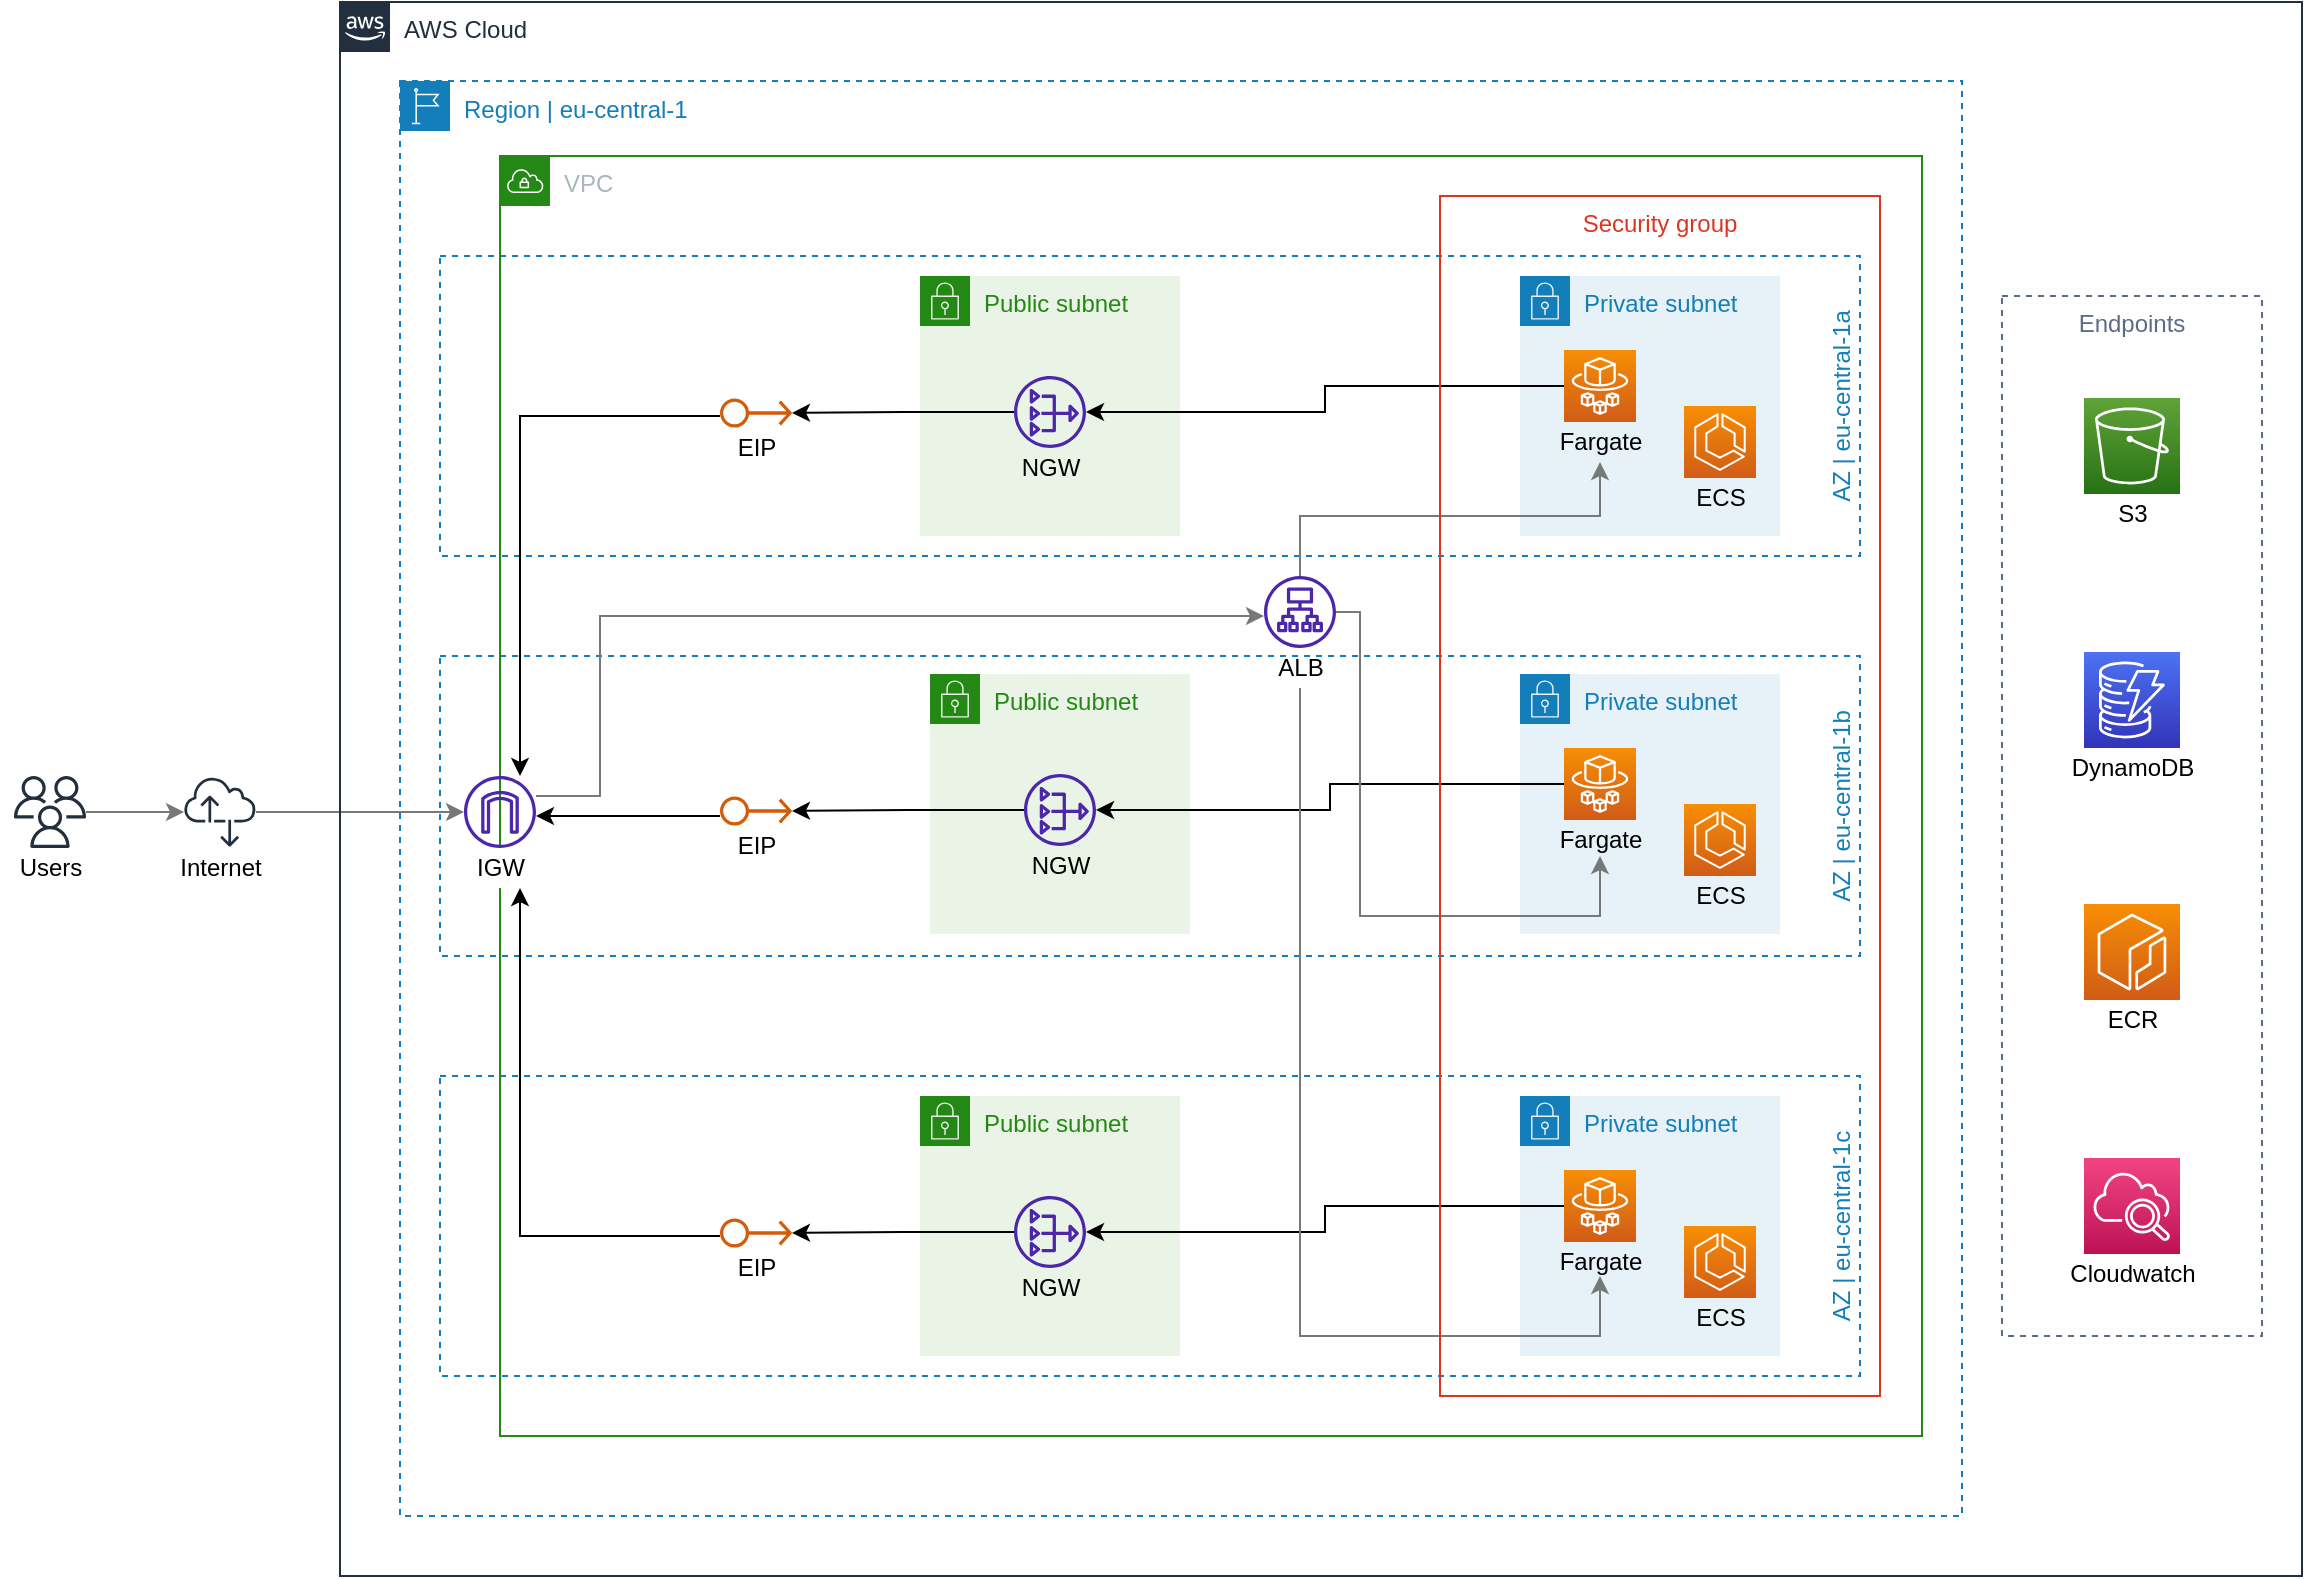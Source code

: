 <mxfile version="19.0.3" type="device"><diagram id="rVi_rQ4kB4qVkJKr8Fg8" name="Page-1"><mxGraphModel dx="1422" dy="888" grid="1" gridSize="10" guides="1" tooltips="1" connect="1" arrows="1" fold="1" page="1" pageScale="1" pageWidth="1169" pageHeight="827" math="0" shadow="0"><root><mxCell id="0"/><mxCell id="1" parent="0"/><mxCell id="tPsgF_5AVIigphp8VlhM-107" value="AZ | eu-central-1c" style="fillColor=none;strokeColor=#147EBA;dashed=1;verticalAlign=bottom;fontStyle=0;fontColor=#147EBA;fontFamily=Helvetica;fontSize=12;horizontal=0;" parent="1" vertex="1"><mxGeometry x="229" y="558" width="710" height="150" as="geometry"/></mxCell><mxCell id="tPsgF_5AVIigphp8VlhM-106" value="AZ | eu-central-1b" style="fillColor=none;strokeColor=#147EBA;dashed=1;verticalAlign=bottom;fontStyle=0;fontColor=#147EBA;fontFamily=Helvetica;fontSize=12;horizontal=0;" parent="1" vertex="1"><mxGeometry x="229" y="348" width="710" height="150" as="geometry"/></mxCell><mxCell id="tPsgF_5AVIigphp8VlhM-105" value="AZ | eu-central-1a" style="fillColor=none;strokeColor=#147EBA;dashed=1;verticalAlign=bottom;fontStyle=0;fontColor=#147EBA;fontFamily=Helvetica;fontSize=12;align=center;horizontal=0;" parent="1" vertex="1"><mxGeometry x="229" y="148" width="710" height="150" as="geometry"/></mxCell><mxCell id="tPsgF_5AVIigphp8VlhM-108" value="VPC" style="points=[[0,0],[0.25,0],[0.5,0],[0.75,0],[1,0],[1,0.25],[1,0.5],[1,0.75],[1,1],[0.75,1],[0.5,1],[0.25,1],[0,1],[0,0.75],[0,0.5],[0,0.25]];outlineConnect=0;gradientColor=none;html=1;whiteSpace=wrap;fontSize=12;fontStyle=0;container=1;pointerEvents=0;collapsible=0;recursiveResize=0;shape=mxgraph.aws4.group;grIcon=mxgraph.aws4.group_vpc;strokeColor=#248814;fillColor=none;verticalAlign=top;align=left;spacingLeft=30;fontColor=#AAB7B8;dashed=0;fontFamily=Helvetica;" parent="1" vertex="1"><mxGeometry x="259" y="98" width="711" height="640" as="geometry"/></mxCell><mxCell id="tPsgF_5AVIigphp8VlhM-10" value="Private subnet" style="points=[[0,0],[0.25,0],[0.5,0],[0.75,0],[1,0],[1,0.25],[1,0.5],[1,0.75],[1,1],[0.75,1],[0.5,1],[0.25,1],[0,1],[0,0.75],[0,0.5],[0,0.25]];outlineConnect=0;gradientColor=none;html=1;whiteSpace=wrap;fontSize=12;fontStyle=0;container=1;pointerEvents=0;collapsible=0;recursiveResize=0;shape=mxgraph.aws4.group;grIcon=mxgraph.aws4.group_security_group;grStroke=0;strokeColor=#147EBA;fillColor=#E6F2F8;verticalAlign=top;align=left;spacingLeft=30;fontColor=#147EBA;dashed=0;" parent="1" vertex="1"><mxGeometry x="769" y="357" width="130" height="130" as="geometry"/></mxCell><mxCell id="tPsgF_5AVIigphp8VlhM-11" value="" style="group" parent="tPsgF_5AVIigphp8VlhM-10" vertex="1" connectable="0"><mxGeometry x="80" y="65" width="40" height="56" as="geometry"/></mxCell><mxCell id="tPsgF_5AVIigphp8VlhM-12" value="" style="sketch=0;points=[[0,0,0],[0.25,0,0],[0.5,0,0],[0.75,0,0],[1,0,0],[0,1,0],[0.25,1,0],[0.5,1,0],[0.75,1,0],[1,1,0],[0,0.25,0],[0,0.5,0],[0,0.75,0],[1,0.25,0],[1,0.5,0],[1,0.75,0]];outlineConnect=0;fontColor=#232F3E;gradientColor=#F78E04;gradientDirection=north;fillColor=#D05C17;strokeColor=#ffffff;dashed=0;verticalLabelPosition=bottom;verticalAlign=top;align=center;html=1;fontSize=12;fontStyle=0;aspect=fixed;shape=mxgraph.aws4.resourceIcon;resIcon=mxgraph.aws4.ecs;" parent="tPsgF_5AVIigphp8VlhM-11" vertex="1"><mxGeometry x="2" width="36" height="36" as="geometry"/></mxCell><mxCell id="tPsgF_5AVIigphp8VlhM-13" value="ECS" style="text;html=1;align=center;verticalAlign=middle;resizable=0;points=[];autosize=1;strokeColor=none;fillColor=none;" parent="tPsgF_5AVIigphp8VlhM-11" vertex="1"><mxGeometry y="36" width="40" height="20" as="geometry"/></mxCell><mxCell id="tPsgF_5AVIigphp8VlhM-14" value="" style="group" parent="tPsgF_5AVIigphp8VlhM-10" vertex="1" connectable="0"><mxGeometry x="10" y="37" width="60" height="56" as="geometry"/></mxCell><mxCell id="tPsgF_5AVIigphp8VlhM-15" value="" style="sketch=0;points=[[0,0,0],[0.25,0,0],[0.5,0,0],[0.75,0,0],[1,0,0],[0,1,0],[0.25,1,0],[0.5,1,0],[0.75,1,0],[1,1,0],[0,0.25,0],[0,0.5,0],[0,0.75,0],[1,0.25,0],[1,0.5,0],[1,0.75,0]];outlineConnect=0;fontColor=#232F3E;gradientColor=#F78E04;gradientDirection=north;fillColor=#D05C17;strokeColor=#ffffff;dashed=0;verticalLabelPosition=bottom;verticalAlign=top;align=center;html=1;fontSize=12;fontStyle=0;aspect=fixed;shape=mxgraph.aws4.resourceIcon;resIcon=mxgraph.aws4.fargate;" parent="tPsgF_5AVIigphp8VlhM-14" vertex="1"><mxGeometry x="12" width="36" height="36" as="geometry"/></mxCell><mxCell id="tPsgF_5AVIigphp8VlhM-16" value="Fargate" style="text;html=1;align=center;verticalAlign=middle;resizable=0;points=[];autosize=1;strokeColor=none;fillColor=none;fontSize=12;" parent="tPsgF_5AVIigphp8VlhM-14" vertex="1"><mxGeometry y="36" width="60" height="20" as="geometry"/></mxCell><mxCell id="tPsgF_5AVIigphp8VlhM-24" value="Public subnet" style="points=[[0,0],[0.25,0],[0.5,0],[0.75,0],[1,0],[1,0.25],[1,0.5],[1,0.75],[1,1],[0.75,1],[0.5,1],[0.25,1],[0,1],[0,0.75],[0,0.5],[0,0.25]];outlineConnect=0;gradientColor=none;html=1;whiteSpace=wrap;fontSize=12;fontStyle=0;container=1;pointerEvents=0;collapsible=0;recursiveResize=0;shape=mxgraph.aws4.group;grIcon=mxgraph.aws4.group_security_group;grStroke=0;strokeColor=#248814;fillColor=#E9F3E6;verticalAlign=top;align=left;spacingLeft=30;fontColor=#248814;dashed=0;" parent="1" vertex="1"><mxGeometry x="474" y="357" width="130" height="130" as="geometry"/></mxCell><mxCell id="tPsgF_5AVIigphp8VlhM-30" value="" style="group" parent="tPsgF_5AVIigphp8VlhM-24" vertex="1" connectable="0"><mxGeometry x="45" y="50" width="40" height="56" as="geometry"/></mxCell><mxCell id="tPsgF_5AVIigphp8VlhM-28" value="" style="sketch=0;outlineConnect=0;fontColor=#232F3E;gradientColor=none;fillColor=#4D27AA;strokeColor=none;dashed=0;verticalLabelPosition=bottom;verticalAlign=top;align=center;html=1;fontSize=12;fontStyle=0;aspect=fixed;pointerEvents=1;shape=mxgraph.aws4.nat_gateway;" parent="tPsgF_5AVIigphp8VlhM-30" vertex="1"><mxGeometry x="2" width="36" height="36" as="geometry"/></mxCell><mxCell id="tPsgF_5AVIigphp8VlhM-29" value="NGW" style="text;html=1;align=center;verticalAlign=middle;resizable=0;points=[];autosize=1;strokeColor=none;fillColor=none;fontSize=12;" parent="tPsgF_5AVIigphp8VlhM-30" vertex="1"><mxGeometry y="36" width="40" height="20" as="geometry"/></mxCell><mxCell id="tPsgF_5AVIigphp8VlhM-31" value="Public subnet" style="points=[[0,0],[0.25,0],[0.5,0],[0.75,0],[1,0],[1,0.25],[1,0.5],[1,0.75],[1,1],[0.75,1],[0.5,1],[0.25,1],[0,1],[0,0.75],[0,0.5],[0,0.25]];outlineConnect=0;gradientColor=none;html=1;whiteSpace=wrap;fontSize=12;fontStyle=0;container=1;pointerEvents=0;collapsible=0;recursiveResize=0;shape=mxgraph.aws4.group;grIcon=mxgraph.aws4.group_security_group;grStroke=0;strokeColor=#248814;fillColor=#E9F3E6;verticalAlign=top;align=left;spacingLeft=30;fontColor=#248814;dashed=0;" parent="1" vertex="1"><mxGeometry x="469" y="568" width="130" height="130" as="geometry"/></mxCell><mxCell id="tPsgF_5AVIigphp8VlhM-32" value="" style="group" parent="tPsgF_5AVIigphp8VlhM-31" vertex="1" connectable="0"><mxGeometry x="45" y="50" width="40" height="56" as="geometry"/></mxCell><mxCell id="tPsgF_5AVIigphp8VlhM-33" value="" style="sketch=0;outlineConnect=0;fontColor=#232F3E;gradientColor=none;fillColor=#4D27AA;strokeColor=none;dashed=0;verticalLabelPosition=bottom;verticalAlign=top;align=center;html=1;fontSize=12;fontStyle=0;aspect=fixed;pointerEvents=1;shape=mxgraph.aws4.nat_gateway;" parent="tPsgF_5AVIigphp8VlhM-32" vertex="1"><mxGeometry x="2" width="36" height="36" as="geometry"/></mxCell><mxCell id="tPsgF_5AVIigphp8VlhM-34" value="NGW" style="text;html=1;align=center;verticalAlign=middle;resizable=0;points=[];autosize=1;strokeColor=none;fillColor=none;fontSize=12;" parent="tPsgF_5AVIigphp8VlhM-32" vertex="1"><mxGeometry y="36" width="40" height="20" as="geometry"/></mxCell><mxCell id="tPsgF_5AVIigphp8VlhM-35" value="Public subnet" style="points=[[0,0],[0.25,0],[0.5,0],[0.75,0],[1,0],[1,0.25],[1,0.5],[1,0.75],[1,1],[0.75,1],[0.5,1],[0.25,1],[0,1],[0,0.75],[0,0.5],[0,0.25]];outlineConnect=0;gradientColor=none;html=1;whiteSpace=wrap;fontSize=12;fontStyle=0;container=1;pointerEvents=0;collapsible=0;recursiveResize=0;shape=mxgraph.aws4.group;grIcon=mxgraph.aws4.group_security_group;grStroke=0;strokeColor=#248814;fillColor=#E9F3E6;verticalAlign=top;align=left;spacingLeft=30;fontColor=#248814;dashed=0;" parent="1" vertex="1"><mxGeometry x="469" y="158" width="130" height="130" as="geometry"/></mxCell><mxCell id="tPsgF_5AVIigphp8VlhM-36" value="" style="group" parent="tPsgF_5AVIigphp8VlhM-35" vertex="1" connectable="0"><mxGeometry x="45" y="50" width="40" height="56" as="geometry"/></mxCell><mxCell id="tPsgF_5AVIigphp8VlhM-37" value="" style="sketch=0;outlineConnect=0;fontColor=#232F3E;gradientColor=none;fillColor=#4D27AA;strokeColor=none;dashed=0;verticalLabelPosition=bottom;verticalAlign=top;align=center;html=1;fontSize=12;fontStyle=0;aspect=fixed;pointerEvents=1;shape=mxgraph.aws4.nat_gateway;" parent="tPsgF_5AVIigphp8VlhM-36" vertex="1"><mxGeometry x="2" width="36" height="36" as="geometry"/></mxCell><mxCell id="tPsgF_5AVIigphp8VlhM-38" value="NGW" style="text;html=1;align=center;verticalAlign=middle;resizable=0;points=[];autosize=1;strokeColor=none;fillColor=none;fontSize=12;" parent="tPsgF_5AVIigphp8VlhM-36" vertex="1"><mxGeometry y="36" width="40" height="20" as="geometry"/></mxCell><mxCell id="tPsgF_5AVIigphp8VlhM-43" value="Private subnet" style="points=[[0,0],[0.25,0],[0.5,0],[0.75,0],[1,0],[1,0.25],[1,0.5],[1,0.75],[1,1],[0.75,1],[0.5,1],[0.25,1],[0,1],[0,0.75],[0,0.5],[0,0.25]];outlineConnect=0;gradientColor=none;html=1;whiteSpace=wrap;fontSize=12;fontStyle=0;container=1;pointerEvents=0;collapsible=0;recursiveResize=0;shape=mxgraph.aws4.group;grIcon=mxgraph.aws4.group_security_group;grStroke=0;strokeColor=#147EBA;fillColor=#E6F2F8;verticalAlign=top;align=left;spacingLeft=30;fontColor=#147EBA;dashed=0;" parent="1" vertex="1"><mxGeometry x="769" y="158" width="130" height="130" as="geometry"/></mxCell><mxCell id="tPsgF_5AVIigphp8VlhM-44" value="" style="group" parent="tPsgF_5AVIigphp8VlhM-43" vertex="1" connectable="0"><mxGeometry x="80" y="65" width="40" height="56" as="geometry"/></mxCell><mxCell id="tPsgF_5AVIigphp8VlhM-45" value="" style="sketch=0;points=[[0,0,0],[0.25,0,0],[0.5,0,0],[0.75,0,0],[1,0,0],[0,1,0],[0.25,1,0],[0.5,1,0],[0.75,1,0],[1,1,0],[0,0.25,0],[0,0.5,0],[0,0.75,0],[1,0.25,0],[1,0.5,0],[1,0.75,0]];outlineConnect=0;fontColor=#232F3E;gradientColor=#F78E04;gradientDirection=north;fillColor=#D05C17;strokeColor=#ffffff;dashed=0;verticalLabelPosition=bottom;verticalAlign=top;align=center;html=1;fontSize=12;fontStyle=0;aspect=fixed;shape=mxgraph.aws4.resourceIcon;resIcon=mxgraph.aws4.ecs;" parent="tPsgF_5AVIigphp8VlhM-44" vertex="1"><mxGeometry x="2" width="36" height="36" as="geometry"/></mxCell><mxCell id="tPsgF_5AVIigphp8VlhM-46" value="ECS" style="text;html=1;align=center;verticalAlign=middle;resizable=0;points=[];autosize=1;strokeColor=none;fillColor=none;" parent="tPsgF_5AVIigphp8VlhM-44" vertex="1"><mxGeometry y="36" width="40" height="20" as="geometry"/></mxCell><mxCell id="tPsgF_5AVIigphp8VlhM-47" value="" style="group" parent="tPsgF_5AVIigphp8VlhM-43" vertex="1" connectable="0"><mxGeometry x="10" y="37" width="95" height="56" as="geometry"/></mxCell><mxCell id="tPsgF_5AVIigphp8VlhM-48" value="" style="sketch=0;points=[[0,0,0],[0.25,0,0],[0.5,0,0],[0.75,0,0],[1,0,0],[0,1,0],[0.25,1,0],[0.5,1,0],[0.75,1,0],[1,1,0],[0,0.25,0],[0,0.5,0],[0,0.75,0],[1,0.25,0],[1,0.5,0],[1,0.75,0]];outlineConnect=0;fontColor=#232F3E;gradientColor=#F78E04;gradientDirection=north;fillColor=#D05C17;strokeColor=#ffffff;dashed=0;verticalLabelPosition=bottom;verticalAlign=top;align=center;html=1;fontSize=12;fontStyle=0;aspect=fixed;shape=mxgraph.aws4.resourceIcon;resIcon=mxgraph.aws4.fargate;" parent="tPsgF_5AVIigphp8VlhM-47" vertex="1"><mxGeometry x="12" width="36" height="36" as="geometry"/></mxCell><mxCell id="tPsgF_5AVIigphp8VlhM-49" value="Fargate" style="text;html=1;align=center;verticalAlign=middle;resizable=0;points=[];autosize=1;strokeColor=none;fillColor=none;fontSize=12;" parent="tPsgF_5AVIigphp8VlhM-47" vertex="1"><mxGeometry y="36" width="60" height="20" as="geometry"/></mxCell><mxCell id="tPsgF_5AVIigphp8VlhM-50" value="Private subnet" style="points=[[0,0],[0.25,0],[0.5,0],[0.75,0],[1,0],[1,0.25],[1,0.5],[1,0.75],[1,1],[0.75,1],[0.5,1],[0.25,1],[0,1],[0,0.75],[0,0.5],[0,0.25]];outlineConnect=0;gradientColor=none;html=1;whiteSpace=wrap;fontSize=12;fontStyle=0;container=1;pointerEvents=0;collapsible=0;recursiveResize=0;shape=mxgraph.aws4.group;grIcon=mxgraph.aws4.group_security_group;grStroke=0;strokeColor=#147EBA;fillColor=#E6F2F8;verticalAlign=top;align=left;spacingLeft=30;fontColor=#147EBA;dashed=0;" parent="1" vertex="1"><mxGeometry x="769" y="568" width="130" height="130" as="geometry"/></mxCell><mxCell id="tPsgF_5AVIigphp8VlhM-51" value="" style="group" parent="tPsgF_5AVIigphp8VlhM-50" vertex="1" connectable="0"><mxGeometry x="80" y="65" width="40" height="56" as="geometry"/></mxCell><mxCell id="tPsgF_5AVIigphp8VlhM-52" value="" style="sketch=0;points=[[0,0,0],[0.25,0,0],[0.5,0,0],[0.75,0,0],[1,0,0],[0,1,0],[0.25,1,0],[0.5,1,0],[0.75,1,0],[1,1,0],[0,0.25,0],[0,0.5,0],[0,0.75,0],[1,0.25,0],[1,0.5,0],[1,0.75,0]];outlineConnect=0;fontColor=#232F3E;gradientColor=#F78E04;gradientDirection=north;fillColor=#D05C17;strokeColor=#ffffff;dashed=0;verticalLabelPosition=bottom;verticalAlign=top;align=center;html=1;fontSize=12;fontStyle=0;aspect=fixed;shape=mxgraph.aws4.resourceIcon;resIcon=mxgraph.aws4.ecs;" parent="tPsgF_5AVIigphp8VlhM-51" vertex="1"><mxGeometry x="2" width="36" height="36" as="geometry"/></mxCell><mxCell id="tPsgF_5AVIigphp8VlhM-53" value="ECS" style="text;html=1;align=center;verticalAlign=middle;resizable=0;points=[];autosize=1;strokeColor=none;fillColor=none;" parent="tPsgF_5AVIigphp8VlhM-51" vertex="1"><mxGeometry y="36" width="40" height="20" as="geometry"/></mxCell><mxCell id="tPsgF_5AVIigphp8VlhM-54" value="" style="group" parent="tPsgF_5AVIigphp8VlhM-50" vertex="1" connectable="0"><mxGeometry x="10" y="37" width="60" height="56" as="geometry"/></mxCell><mxCell id="tPsgF_5AVIigphp8VlhM-55" value="" style="sketch=0;points=[[0,0,0],[0.25,0,0],[0.5,0,0],[0.75,0,0],[1,0,0],[0,1,0],[0.25,1,0],[0.5,1,0],[0.75,1,0],[1,1,0],[0,0.25,0],[0,0.5,0],[0,0.75,0],[1,0.25,0],[1,0.5,0],[1,0.75,0]];outlineConnect=0;fontColor=#232F3E;gradientColor=#F78E04;gradientDirection=north;fillColor=#D05C17;strokeColor=#ffffff;dashed=0;verticalLabelPosition=bottom;verticalAlign=top;align=center;html=1;fontSize=12;fontStyle=0;aspect=fixed;shape=mxgraph.aws4.resourceIcon;resIcon=mxgraph.aws4.fargate;" parent="tPsgF_5AVIigphp8VlhM-54" vertex="1"><mxGeometry x="12" width="36" height="36" as="geometry"/></mxCell><mxCell id="tPsgF_5AVIigphp8VlhM-56" value="Fargate" style="text;html=1;align=center;verticalAlign=middle;resizable=0;points=[];autosize=1;strokeColor=none;fillColor=none;fontSize=12;" parent="tPsgF_5AVIigphp8VlhM-54" vertex="1"><mxGeometry y="36" width="60" height="20" as="geometry"/></mxCell><mxCell id="tPsgF_5AVIigphp8VlhM-57" style="edgeStyle=orthogonalEdgeStyle;rounded=0;orthogonalLoop=1;jettySize=auto;html=1;fontSize=12;" parent="1" source="tPsgF_5AVIigphp8VlhM-55" target="tPsgF_5AVIigphp8VlhM-33" edge="1"><mxGeometry relative="1" as="geometry"/></mxCell><mxCell id="tPsgF_5AVIigphp8VlhM-58" style="edgeStyle=orthogonalEdgeStyle;rounded=0;orthogonalLoop=1;jettySize=auto;html=1;fontSize=12;" parent="1" source="tPsgF_5AVIigphp8VlhM-15" target="tPsgF_5AVIigphp8VlhM-28" edge="1"><mxGeometry relative="1" as="geometry"/></mxCell><mxCell id="tPsgF_5AVIigphp8VlhM-59" style="edgeStyle=orthogonalEdgeStyle;rounded=0;orthogonalLoop=1;jettySize=auto;html=1;fontSize=12;" parent="1" source="tPsgF_5AVIigphp8VlhM-48" target="tPsgF_5AVIigphp8VlhM-37" edge="1"><mxGeometry relative="1" as="geometry"/></mxCell><mxCell id="tPsgF_5AVIigphp8VlhM-62" value="" style="group" parent="1" vertex="1" connectable="0"><mxGeometry x="239" y="408" width="40" height="56" as="geometry"/></mxCell><mxCell id="tPsgF_5AVIigphp8VlhM-27" value="" style="sketch=0;outlineConnect=0;fontColor=#232F3E;gradientColor=none;fillColor=#4D27AA;strokeColor=none;dashed=0;verticalLabelPosition=bottom;verticalAlign=top;align=center;html=1;fontSize=12;fontStyle=0;aspect=fixed;pointerEvents=1;shape=mxgraph.aws4.internet_gateway;" parent="tPsgF_5AVIigphp8VlhM-62" vertex="1"><mxGeometry x="2" width="36" height="36" as="geometry"/></mxCell><mxCell id="tPsgF_5AVIigphp8VlhM-61" value="IGW" style="text;html=1;align=center;verticalAlign=middle;resizable=0;points=[];autosize=1;strokeColor=none;fillColor=default;fontSize=12;rounded=1;" parent="tPsgF_5AVIigphp8VlhM-62" vertex="1"><mxGeometry y="36" width="40" height="20" as="geometry"/></mxCell><mxCell id="tPsgF_5AVIigphp8VlhM-66" style="edgeStyle=orthogonalEdgeStyle;rounded=0;orthogonalLoop=1;jettySize=auto;html=1;fontSize=12;strokeColor=#787878;" parent="1" target="tPsgF_5AVIigphp8VlhM-49" edge="1"><mxGeometry relative="1" as="geometry"><mxPoint x="659.011" y="308.0" as="sourcePoint"/><Array as="points"><mxPoint x="659" y="278"/><mxPoint x="809" y="278"/></Array></mxGeometry></mxCell><mxCell id="tPsgF_5AVIigphp8VlhM-67" style="edgeStyle=orthogonalEdgeStyle;rounded=0;orthogonalLoop=1;jettySize=auto;html=1;fontSize=12;strokeColor=#787878;" parent="1" edge="1"><mxGeometry relative="1" as="geometry"><mxPoint x="659.011" y="364" as="sourcePoint"/><mxPoint x="809" y="658" as="targetPoint"/><Array as="points"><mxPoint x="659" y="688"/><mxPoint x="809" y="688"/></Array></mxGeometry></mxCell><mxCell id="tPsgF_5AVIigphp8VlhM-68" style="edgeStyle=orthogonalEdgeStyle;rounded=0;orthogonalLoop=1;jettySize=auto;html=1;fontSize=12;strokeColor=#787878;" parent="1" edge="1"><mxGeometry relative="1" as="geometry"><mxPoint x="677" y="326" as="sourcePoint"/><mxPoint x="809" y="448" as="targetPoint"/><Array as="points"><mxPoint x="689" y="326"/><mxPoint x="689" y="478"/><mxPoint x="809" y="478"/></Array></mxGeometry></mxCell><mxCell id="tPsgF_5AVIigphp8VlhM-69" style="edgeStyle=orthogonalEdgeStyle;shape=connector;rounded=0;orthogonalLoop=1;jettySize=auto;html=1;labelBackgroundColor=default;fontFamily=Helvetica;fontSize=12;fontColor=default;endArrow=classic;strokeColor=#787878;" parent="1" source="tPsgF_5AVIigphp8VlhM-27" target="tPsgF_5AVIigphp8VlhM-79" edge="1"><mxGeometry relative="1" as="geometry"><mxPoint x="641" y="326" as="targetPoint"/><Array as="points"><mxPoint x="309" y="418"/><mxPoint x="309" y="328"/></Array></mxGeometry></mxCell><mxCell id="tPsgF_5AVIigphp8VlhM-74" value="" style="group" parent="1" vertex="1" connectable="0"><mxGeometry x="89" y="408" width="60" height="56" as="geometry"/></mxCell><mxCell id="tPsgF_5AVIigphp8VlhM-72" value="" style="sketch=0;outlineConnect=0;fontColor=#232F3E;gradientColor=none;fillColor=#232F3D;strokeColor=none;dashed=0;verticalLabelPosition=bottom;verticalAlign=top;align=center;html=1;fontSize=12;fontStyle=0;aspect=fixed;pointerEvents=1;shape=mxgraph.aws4.internet_alt2;fontFamily=Helvetica;" parent="tPsgF_5AVIigphp8VlhM-74" vertex="1"><mxGeometry x="12" width="36" height="36" as="geometry"/></mxCell><mxCell id="tPsgF_5AVIigphp8VlhM-73" value="Internet" style="text;html=1;align=center;verticalAlign=middle;resizable=0;points=[];autosize=1;strokeColor=none;fillColor=none;fontSize=12;fontFamily=Helvetica;fontColor=default;" parent="tPsgF_5AVIigphp8VlhM-74" vertex="1"><mxGeometry y="36" width="60" height="20" as="geometry"/></mxCell><mxCell id="tPsgF_5AVIigphp8VlhM-77" value="" style="group" parent="1" vertex="1" connectable="0"><mxGeometry x="9" y="408" width="50" height="56" as="geometry"/></mxCell><mxCell id="tPsgF_5AVIigphp8VlhM-75" value="" style="sketch=0;outlineConnect=0;fontColor=#232F3E;gradientColor=none;fillColor=#232F3D;strokeColor=none;dashed=0;verticalLabelPosition=bottom;verticalAlign=top;align=center;html=1;fontSize=12;fontStyle=0;aspect=fixed;pointerEvents=1;shape=mxgraph.aws4.users;fontFamily=Helvetica;" parent="tPsgF_5AVIigphp8VlhM-77" vertex="1"><mxGeometry x="7" width="36" height="36" as="geometry"/></mxCell><mxCell id="tPsgF_5AVIigphp8VlhM-76" value="Users" style="text;html=1;align=center;verticalAlign=middle;resizable=0;points=[];autosize=1;strokeColor=none;fillColor=none;fontSize=12;fontFamily=Helvetica;fontColor=default;" parent="tPsgF_5AVIigphp8VlhM-77" vertex="1"><mxGeometry y="36" width="50" height="20" as="geometry"/></mxCell><mxCell id="tPsgF_5AVIigphp8VlhM-81" value="" style="group" parent="1" vertex="1" connectable="0"><mxGeometry x="639" y="308" width="40" height="56" as="geometry"/></mxCell><mxCell id="tPsgF_5AVIigphp8VlhM-79" value="" style="sketch=0;outlineConnect=0;fontColor=#232F3E;gradientColor=none;fillColor=#4D27AA;strokeColor=none;dashed=0;verticalLabelPosition=bottom;verticalAlign=top;align=center;html=1;fontSize=12;fontStyle=0;aspect=fixed;pointerEvents=1;shape=mxgraph.aws4.application_load_balancer;fontFamily=Helvetica;" parent="tPsgF_5AVIigphp8VlhM-81" vertex="1"><mxGeometry x="2" width="36" height="36" as="geometry"/></mxCell><mxCell id="tPsgF_5AVIigphp8VlhM-80" value="ALB" style="text;html=1;align=center;verticalAlign=middle;resizable=0;points=[];autosize=1;strokeColor=none;fillColor=none;fontSize=12;fontFamily=Helvetica;fontColor=default;" parent="tPsgF_5AVIigphp8VlhM-81" vertex="1"><mxGeometry y="36" width="40" height="20" as="geometry"/></mxCell><mxCell id="tPsgF_5AVIigphp8VlhM-84" value="" style="group" parent="1" vertex="1" connectable="0"><mxGeometry x="369" y="219" width="36" height="35" as="geometry"/></mxCell><mxCell id="tPsgF_5AVIigphp8VlhM-82" value="" style="sketch=0;outlineConnect=0;fontColor=#232F3E;gradientColor=none;fillColor=#D45B07;strokeColor=none;dashed=0;verticalLabelPosition=bottom;verticalAlign=top;align=center;html=1;fontSize=12;fontStyle=0;aspect=fixed;pointerEvents=1;shape=mxgraph.aws4.elastic_ip_address;fontFamily=Helvetica;" parent="tPsgF_5AVIigphp8VlhM-84" vertex="1"><mxGeometry width="36" height="15" as="geometry"/></mxCell><mxCell id="tPsgF_5AVIigphp8VlhM-83" value="EIP" style="text;html=1;align=center;verticalAlign=middle;resizable=0;points=[];autosize=1;strokeColor=none;fillColor=none;fontSize=12;fontFamily=Helvetica;fontColor=default;" parent="tPsgF_5AVIigphp8VlhM-84" vertex="1"><mxGeometry x="3" y="15" width="30" height="20" as="geometry"/></mxCell><mxCell id="tPsgF_5AVIigphp8VlhM-85" value="" style="group" parent="1" vertex="1" connectable="0"><mxGeometry x="369" y="418" width="36" height="35" as="geometry"/></mxCell><mxCell id="tPsgF_5AVIigphp8VlhM-86" value="" style="sketch=0;outlineConnect=0;fontColor=#232F3E;gradientColor=none;fillColor=#D45B07;strokeColor=none;dashed=0;verticalLabelPosition=bottom;verticalAlign=top;align=center;html=1;fontSize=12;fontStyle=0;aspect=fixed;pointerEvents=1;shape=mxgraph.aws4.elastic_ip_address;fontFamily=Helvetica;" parent="tPsgF_5AVIigphp8VlhM-85" vertex="1"><mxGeometry width="36" height="15" as="geometry"/></mxCell><mxCell id="tPsgF_5AVIigphp8VlhM-87" value="EIP" style="text;html=1;align=center;verticalAlign=middle;resizable=0;points=[];autosize=1;strokeColor=none;fillColor=none;fontSize=12;fontFamily=Helvetica;fontColor=default;" parent="tPsgF_5AVIigphp8VlhM-85" vertex="1"><mxGeometry x="3" y="15" width="30" height="20" as="geometry"/></mxCell><mxCell id="tPsgF_5AVIigphp8VlhM-88" style="edgeStyle=orthogonalEdgeStyle;shape=connector;rounded=0;orthogonalLoop=1;jettySize=auto;html=1;labelBackgroundColor=default;fontFamily=Helvetica;fontSize=12;fontColor=default;endArrow=classic;strokeColor=default;" parent="1" source="tPsgF_5AVIigphp8VlhM-37" target="tPsgF_5AVIigphp8VlhM-82" edge="1"><mxGeometry relative="1" as="geometry"/></mxCell><mxCell id="tPsgF_5AVIigphp8VlhM-89" style="edgeStyle=orthogonalEdgeStyle;shape=connector;rounded=0;orthogonalLoop=1;jettySize=auto;html=1;labelBackgroundColor=default;fontFamily=Helvetica;fontSize=12;fontColor=default;endArrow=classic;strokeColor=default;" parent="1" source="tPsgF_5AVIigphp8VlhM-28" target="tPsgF_5AVIigphp8VlhM-86" edge="1"><mxGeometry relative="1" as="geometry"/></mxCell><mxCell id="tPsgF_5AVIigphp8VlhM-90" value="" style="group" parent="1" vertex="1" connectable="0"><mxGeometry x="369" y="629" width="36" height="35" as="geometry"/></mxCell><mxCell id="tPsgF_5AVIigphp8VlhM-91" value="" style="sketch=0;outlineConnect=0;fontColor=#232F3E;gradientColor=none;fillColor=#D45B07;strokeColor=none;dashed=0;verticalLabelPosition=bottom;verticalAlign=top;align=center;html=1;fontSize=12;fontStyle=0;aspect=fixed;pointerEvents=1;shape=mxgraph.aws4.elastic_ip_address;fontFamily=Helvetica;" parent="tPsgF_5AVIigphp8VlhM-90" vertex="1"><mxGeometry width="36" height="15" as="geometry"/></mxCell><mxCell id="tPsgF_5AVIigphp8VlhM-92" value="EIP" style="text;html=1;align=center;verticalAlign=middle;resizable=0;points=[];autosize=1;strokeColor=none;fillColor=none;fontSize=12;fontFamily=Helvetica;fontColor=default;" parent="tPsgF_5AVIigphp8VlhM-90" vertex="1"><mxGeometry x="3" y="15" width="30" height="20" as="geometry"/></mxCell><mxCell id="tPsgF_5AVIigphp8VlhM-93" style="edgeStyle=orthogonalEdgeStyle;shape=connector;rounded=0;orthogonalLoop=1;jettySize=auto;html=1;labelBackgroundColor=default;fontFamily=Helvetica;fontSize=12;fontColor=default;endArrow=classic;strokeColor=default;" parent="1" source="tPsgF_5AVIigphp8VlhM-33" target="tPsgF_5AVIigphp8VlhM-91" edge="1"><mxGeometry relative="1" as="geometry"><mxPoint x="409" y="636" as="targetPoint"/></mxGeometry></mxCell><mxCell id="tPsgF_5AVIigphp8VlhM-94" style="edgeStyle=orthogonalEdgeStyle;shape=connector;rounded=0;orthogonalLoop=1;jettySize=auto;html=1;labelBackgroundColor=default;fontFamily=Helvetica;fontSize=12;fontColor=default;endArrow=classic;strokeColor=default;" parent="1" source="tPsgF_5AVIigphp8VlhM-91" target="tPsgF_5AVIigphp8VlhM-61" edge="1"><mxGeometry relative="1" as="geometry"><Array as="points"><mxPoint x="269" y="638"/></Array></mxGeometry></mxCell><mxCell id="tPsgF_5AVIigphp8VlhM-95" style="edgeStyle=orthogonalEdgeStyle;shape=connector;rounded=0;orthogonalLoop=1;jettySize=auto;html=1;labelBackgroundColor=default;fontFamily=Helvetica;fontSize=12;fontColor=default;endArrow=classic;strokeColor=default;" parent="1" source="tPsgF_5AVIigphp8VlhM-86" target="tPsgF_5AVIigphp8VlhM-27" edge="1"><mxGeometry relative="1" as="geometry"><Array as="points"><mxPoint x="339" y="428"/><mxPoint x="339" y="428"/></Array></mxGeometry></mxCell><mxCell id="tPsgF_5AVIigphp8VlhM-96" style="edgeStyle=orthogonalEdgeStyle;shape=connector;rounded=0;orthogonalLoop=1;jettySize=auto;html=1;labelBackgroundColor=default;fontFamily=Helvetica;fontSize=12;fontColor=default;endArrow=classic;strokeColor=default;" parent="1" source="tPsgF_5AVIigphp8VlhM-82" target="tPsgF_5AVIigphp8VlhM-27" edge="1"><mxGeometry relative="1" as="geometry"><Array as="points"><mxPoint x="269" y="228"/></Array></mxGeometry></mxCell><mxCell id="tPsgF_5AVIigphp8VlhM-109" style="edgeStyle=orthogonalEdgeStyle;shape=connector;rounded=0;orthogonalLoop=1;jettySize=auto;html=1;labelBackgroundColor=default;fontFamily=Helvetica;fontSize=12;fontColor=default;endArrow=classic;strokeColor=#787878;" parent="1" source="tPsgF_5AVIigphp8VlhM-72" target="tPsgF_5AVIigphp8VlhM-27" edge="1"><mxGeometry relative="1" as="geometry"/></mxCell><mxCell id="tPsgF_5AVIigphp8VlhM-115" value="Security group" style="fillColor=none;strokeColor=#DD3522;verticalAlign=top;fontStyle=0;fontColor=#DD3522;rounded=0;fontFamily=Helvetica;fontSize=12;" parent="1" vertex="1"><mxGeometry x="729" y="118" width="220" height="600" as="geometry"/></mxCell><mxCell id="tPsgF_5AVIigphp8VlhM-114" value="Region | eu-central-1" style="points=[[0,0],[0.25,0],[0.5,0],[0.75,0],[1,0],[1,0.25],[1,0.5],[1,0.75],[1,1],[0.75,1],[0.5,1],[0.25,1],[0,1],[0,0.75],[0,0.5],[0,0.25]];outlineConnect=0;gradientColor=none;html=1;whiteSpace=wrap;fontSize=12;fontStyle=0;container=1;pointerEvents=0;collapsible=0;recursiveResize=0;shape=mxgraph.aws4.group;grIcon=mxgraph.aws4.group_region;strokeColor=#147EBA;fillColor=none;verticalAlign=top;align=left;spacingLeft=30;fontColor=#147EBA;dashed=1;rounded=0;fontFamily=Helvetica;" parent="1" vertex="1"><mxGeometry x="209" y="60.5" width="781" height="717.5" as="geometry"/></mxCell><mxCell id="tPsgF_5AVIigphp8VlhM-116" value="AWS Cloud" style="points=[[0,0],[0.25,0],[0.5,0],[0.75,0],[1,0],[1,0.25],[1,0.5],[1,0.75],[1,1],[0.75,1],[0.5,1],[0.25,1],[0,1],[0,0.75],[0,0.5],[0,0.25]];outlineConnect=0;gradientColor=none;html=1;whiteSpace=wrap;fontSize=12;fontStyle=0;container=1;pointerEvents=0;collapsible=0;recursiveResize=0;shape=mxgraph.aws4.group;grIcon=mxgraph.aws4.group_aws_cloud_alt;strokeColor=#232F3E;fillColor=none;verticalAlign=top;align=left;spacingLeft=30;fontColor=#232F3E;dashed=0;rounded=0;fontFamily=Helvetica;" parent="1" vertex="1"><mxGeometry x="179" y="21" width="981" height="787" as="geometry"/></mxCell><mxCell id="tPsgF_5AVIigphp8VlhM-117" style="edgeStyle=orthogonalEdgeStyle;shape=connector;rounded=0;orthogonalLoop=1;jettySize=auto;html=1;labelBackgroundColor=default;fontFamily=Helvetica;fontSize=12;fontColor=default;endArrow=classic;strokeColor=#787878;" parent="1" source="tPsgF_5AVIigphp8VlhM-75" target="tPsgF_5AVIigphp8VlhM-72" edge="1"><mxGeometry relative="1" as="geometry"/></mxCell><mxCell id="tPsgF_5AVIigphp8VlhM-118" value="" style="group" parent="1" vertex="1" connectable="0"><mxGeometry x="1010" y="168" width="130" height="520" as="geometry"/></mxCell><mxCell id="tPsgF_5AVIigphp8VlhM-111" value="Endpoints" style="fillColor=none;strokeColor=#5A6C86;dashed=1;verticalAlign=top;fontStyle=0;fontColor=#5A6C86;rounded=0;fontFamily=Helvetica;fontSize=12;" parent="tPsgF_5AVIigphp8VlhM-118" vertex="1"><mxGeometry width="130" height="520" as="geometry"/></mxCell><mxCell id="tPsgF_5AVIigphp8VlhM-101" value="" style="group" parent="tPsgF_5AVIigphp8VlhM-118" vertex="1" connectable="0"><mxGeometry x="25" y="431" width="80" height="68" as="geometry"/></mxCell><mxCell id="tPsgF_5AVIigphp8VlhM-78" value="" style="sketch=0;points=[[0,0,0],[0.25,0,0],[0.5,0,0],[0.75,0,0],[1,0,0],[0,1,0],[0.25,1,0],[0.5,1,0],[0.75,1,0],[1,1,0],[0,0.25,0],[0,0.5,0],[0,0.75,0],[1,0.25,0],[1,0.5,0],[1,0.75,0]];points=[[0,0,0],[0.25,0,0],[0.5,0,0],[0.75,0,0],[1,0,0],[0,1,0],[0.25,1,0],[0.5,1,0],[0.75,1,0],[1,1,0],[0,0.25,0],[0,0.5,0],[0,0.75,0],[1,0.25,0],[1,0.5,0],[1,0.75,0]];outlineConnect=0;fontColor=#232F3E;gradientColor=#F34482;gradientDirection=north;fillColor=#BC1356;strokeColor=#ffffff;dashed=0;verticalLabelPosition=bottom;verticalAlign=top;align=center;html=1;fontSize=12;fontStyle=0;aspect=fixed;shape=mxgraph.aws4.resourceIcon;resIcon=mxgraph.aws4.cloudwatch_2;fontFamily=Helvetica;" parent="tPsgF_5AVIigphp8VlhM-101" vertex="1"><mxGeometry x="16" width="48" height="48" as="geometry"/></mxCell><mxCell id="tPsgF_5AVIigphp8VlhM-100" value="Cloudwatch" style="text;html=1;align=center;verticalAlign=middle;resizable=0;points=[];autosize=1;strokeColor=none;fillColor=none;fontSize=12;fontFamily=Helvetica;fontColor=default;" parent="tPsgF_5AVIigphp8VlhM-101" vertex="1"><mxGeometry y="48" width="80" height="20" as="geometry"/></mxCell><mxCell id="tPsgF_5AVIigphp8VlhM-102" value="" style="group" parent="tPsgF_5AVIigphp8VlhM-118" vertex="1" connectable="0"><mxGeometry x="41" y="51" width="48" height="68" as="geometry"/></mxCell><mxCell id="tPsgF_5AVIigphp8VlhM-70" value="" style="sketch=0;points=[[0,0,0],[0.25,0,0],[0.5,0,0],[0.75,0,0],[1,0,0],[0,1,0],[0.25,1,0],[0.5,1,0],[0.75,1,0],[1,1,0],[0,0.25,0],[0,0.5,0],[0,0.75,0],[1,0.25,0],[1,0.5,0],[1,0.75,0]];outlineConnect=0;fontColor=#232F3E;gradientColor=#60A337;gradientDirection=north;fillColor=#277116;strokeColor=#ffffff;dashed=0;verticalLabelPosition=bottom;verticalAlign=top;align=center;html=1;fontSize=12;fontStyle=0;aspect=fixed;shape=mxgraph.aws4.resourceIcon;resIcon=mxgraph.aws4.s3;fontFamily=Helvetica;" parent="tPsgF_5AVIigphp8VlhM-102" vertex="1"><mxGeometry width="48" height="48" as="geometry"/></mxCell><mxCell id="tPsgF_5AVIigphp8VlhM-99" value="S3" style="text;html=1;align=center;verticalAlign=middle;resizable=0;points=[];autosize=1;strokeColor=none;fillColor=none;fontSize=12;fontFamily=Helvetica;fontColor=default;" parent="tPsgF_5AVIigphp8VlhM-102" vertex="1"><mxGeometry x="9" y="48" width="30" height="20" as="geometry"/></mxCell><mxCell id="tPsgF_5AVIigphp8VlhM-103" value="" style="group" parent="tPsgF_5AVIigphp8VlhM-118" vertex="1" connectable="0"><mxGeometry x="25" y="178" width="80" height="68" as="geometry"/></mxCell><mxCell id="tPsgF_5AVIigphp8VlhM-26" value="" style="sketch=0;points=[[0,0,0],[0.25,0,0],[0.5,0,0],[0.75,0,0],[1,0,0],[0,1,0],[0.25,1,0],[0.5,1,0],[0.75,1,0],[1,1,0],[0,0.25,0],[0,0.5,0],[0,0.75,0],[1,0.25,0],[1,0.5,0],[1,0.75,0]];outlineConnect=0;fontColor=#232F3E;gradientColor=#4D72F3;gradientDirection=north;fillColor=#3334B9;strokeColor=#ffffff;dashed=0;verticalLabelPosition=bottom;verticalAlign=top;align=center;html=1;fontSize=12;fontStyle=0;aspect=fixed;shape=mxgraph.aws4.resourceIcon;resIcon=mxgraph.aws4.dynamodb;" parent="tPsgF_5AVIigphp8VlhM-103" vertex="1"><mxGeometry x="16" width="48" height="48" as="geometry"/></mxCell><mxCell id="tPsgF_5AVIigphp8VlhM-98" value="DynamoDB" style="text;html=1;align=center;verticalAlign=middle;resizable=0;points=[];autosize=1;strokeColor=none;fillColor=none;fontSize=12;fontFamily=Helvetica;fontColor=default;" parent="tPsgF_5AVIigphp8VlhM-103" vertex="1"><mxGeometry y="48" width="80" height="20" as="geometry"/></mxCell><mxCell id="tPsgF_5AVIigphp8VlhM-104" value="" style="group" parent="tPsgF_5AVIigphp8VlhM-118" vertex="1" connectable="0"><mxGeometry x="41" y="304" width="48" height="68" as="geometry"/></mxCell><mxCell id="tPsgF_5AVIigphp8VlhM-3" value="" style="sketch=0;points=[[0,0,0],[0.25,0,0],[0.5,0,0],[0.75,0,0],[1,0,0],[0,1,0],[0.25,1,0],[0.5,1,0],[0.75,1,0],[1,1,0],[0,0.25,0],[0,0.5,0],[0,0.75,0],[1,0.25,0],[1,0.5,0],[1,0.75,0]];outlineConnect=0;fontColor=#232F3E;gradientColor=#F78E04;gradientDirection=north;fillColor=#D05C17;strokeColor=#ffffff;dashed=0;verticalLabelPosition=bottom;verticalAlign=top;align=center;html=1;fontSize=12;fontStyle=0;aspect=fixed;shape=mxgraph.aws4.resourceIcon;resIcon=mxgraph.aws4.ecr;" parent="tPsgF_5AVIigphp8VlhM-104" vertex="1"><mxGeometry width="48" height="48" as="geometry"/></mxCell><mxCell id="tPsgF_5AVIigphp8VlhM-97" value="ECR" style="text;html=1;align=center;verticalAlign=middle;resizable=0;points=[];autosize=1;strokeColor=none;fillColor=none;fontSize=12;fontFamily=Helvetica;fontColor=default;" parent="tPsgF_5AVIigphp8VlhM-104" vertex="1"><mxGeometry x="4" y="48" width="40" height="20" as="geometry"/></mxCell></root></mxGraphModel></diagram></mxfile>